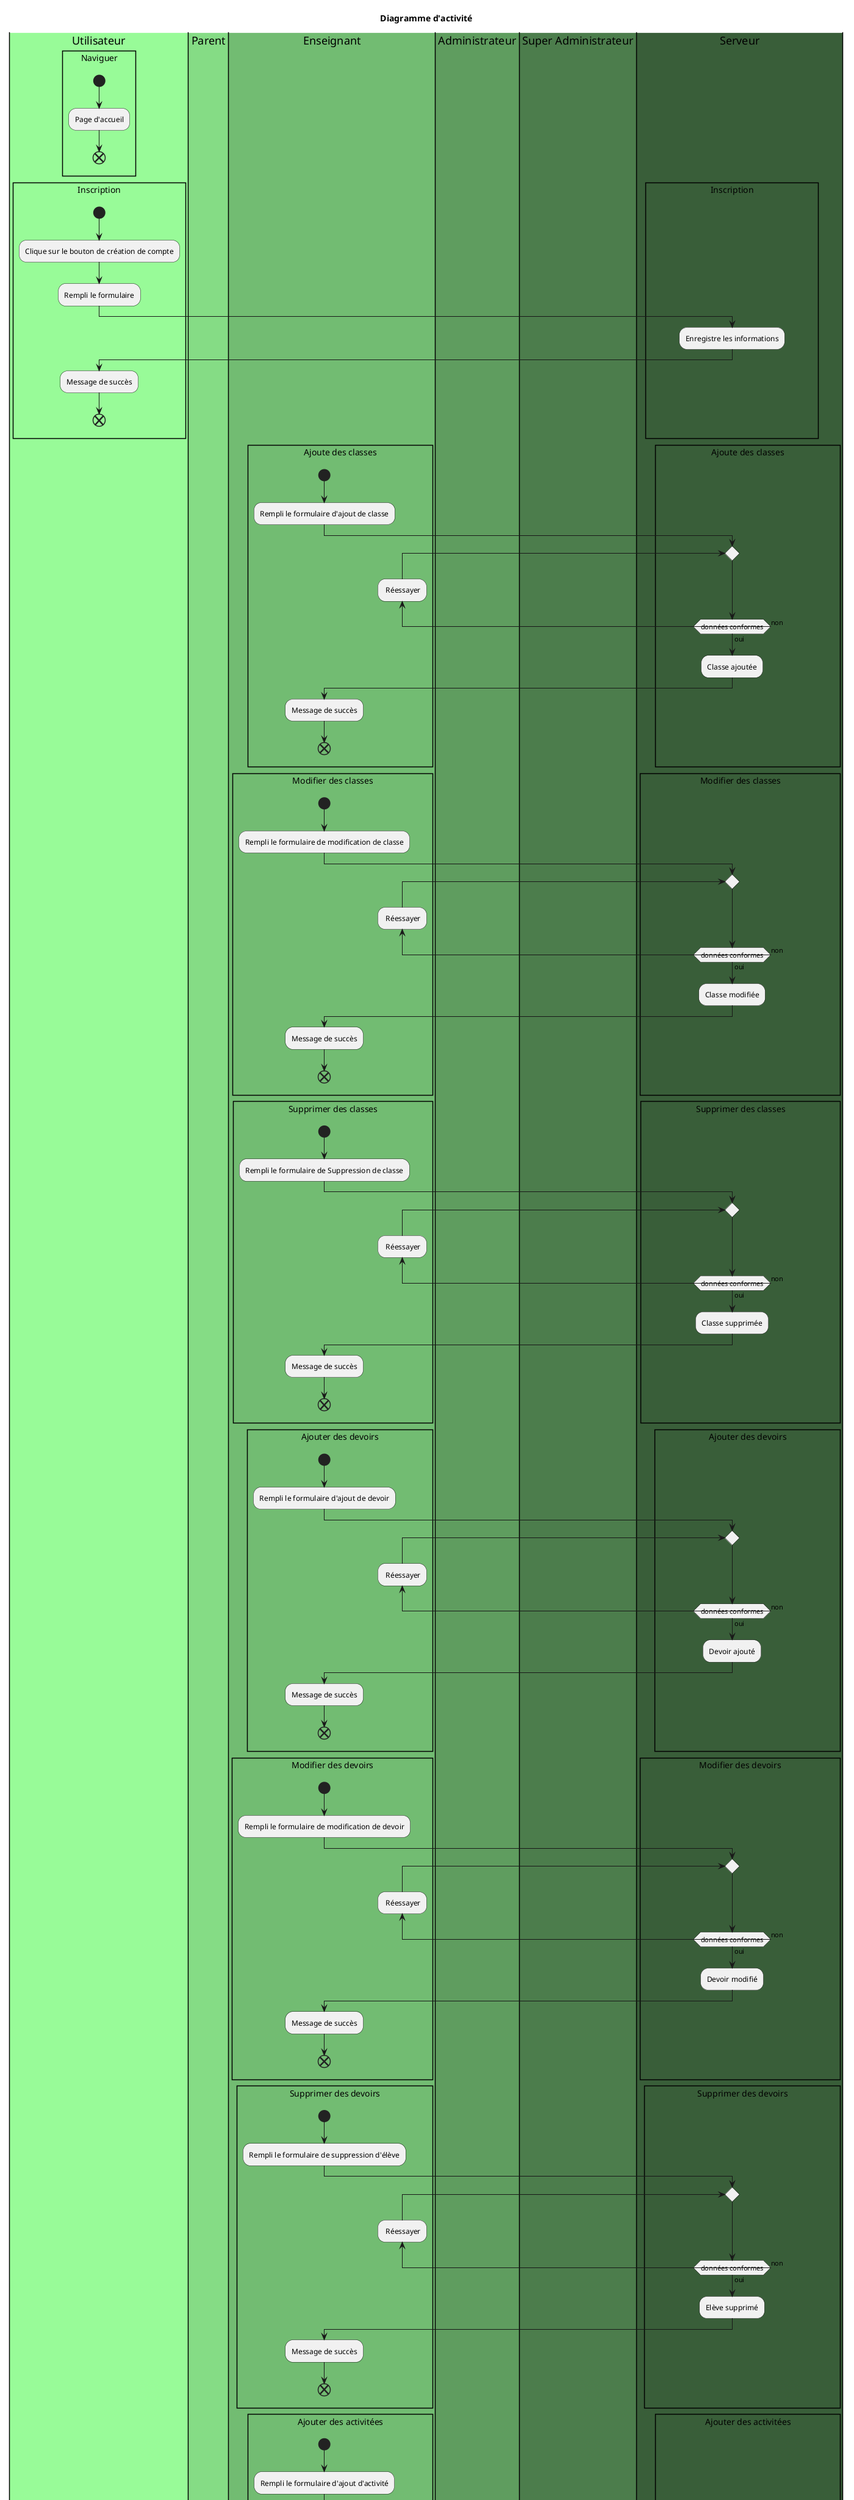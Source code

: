 @startuml Accueil
title "Diagramme d'activité"
|#98FB98|Utilisateur|
|#85DC85|Parent|
|#72BC72|Enseignant|
|#5F9D5F|Administrateur|
|#4C7D4C|Super Administrateur|
|#395E39|Serveur|

rectangle Naviguer {
    |Utilisateur|
    start
    :Page d'accueil;
    end
}

title "Diagramme d'activité"
rectangle Inscription{
    |Utilisateur|
    start
    :Clique sur le bouton de création de compte;
    :Rempli le formulaire;
    |Serveur|
    :Enregistre les informations;
    |Utilisateur|
    :Message de succès;
    end
}

title "Diagramme d'activité"
rectangle Ajoute des classes{
    |Enseignant|
    start
    :Rempli le formulaire d'ajout de classe;
    |Serveur|
    repeat
        |Enseignant|
        backward: Réessayer;
        |Serveur|
        repeatwhile (données conformes) is (non) not (oui)
        :Classe ajoutée;
        |Enseignant|
        :Message de succès;
        end
    }

    title "Diagramme d'activité"
    rectangle Modifier des classes {
        |Enseignant|
        start
        :Rempli le formulaire de modification de classe;
        |Serveur|
        repeat
            |Enseignant|
            backward: Réessayer;
            |Serveur|
            repeatwhile (données conformes) is (non) not (oui)
            :Classe modifiée;
            |Enseignant|
            :Message de succès;
            end
        }

        title "Diagramme d'activité"
        rectangle Supprimer des classes {
            |Enseignant|
            start
            :Rempli le formulaire de Suppression de classe;
            |Serveur|
            repeat
                |Enseignant|
                backward: Réessayer;
                |Serveur|
                repeatwhile (données conformes) is (non) not (oui)
                :Classe supprimée;
                |Enseignant|
                :Message de succès;
                end
            }

            title "Diagramme d'activité"
            rectangle Ajouter des devoirs {
                |Enseignant|
                start
                :Rempli le formulaire d'ajout de devoir;
                |Serveur|
                repeat
                    |Enseignant|
                    backward: Réessayer;
                    |Serveur|
                    repeatwhile (données conformes) is (non) not (oui)
                    :Devoir ajouté;
                    |Enseignant|
                    :Message de succès;
                    end
                }

                title "Diagramme d'activité"
                rectangle Modifier des devoirs {
                    |Enseignant|
                    start
                    :Rempli le formulaire de modification de devoir;
                    |Serveur|
                    repeat
                        |Enseignant|
                        backward: Réessayer;
                        |Serveur|
                        repeatwhile (données conformes) is (non) not (oui)
                        :Devoir modifié;
                        |Enseignant|
                        :Message de succès;
                        end
                    }

                    title "Diagramme d'activité"
                    rectangle Supprimer des devoirs {
                        |Enseignant|
                        start
                        :Rempli le formulaire de suppression d'élève;
                        |Serveur|
                        repeat
                            |Enseignant|
                            backward: Réessayer;
                            |Serveur|
                            repeatwhile (données conformes) is (non) not (oui)
                            :Elève supprimé;
                            |Enseignant|
                            :Message de succès;
                            end
                        }

                        rectangle Ajouter des activitées {
                            |Enseignant|
                            start
                            :Rempli le formulaire d'ajout d'activité;
                            |Serveur|
                            repeat
                                |Enseignant|
                                backward: Réessayer;
                                |Serveur|
                                repeatwhile (données conformes) is (non) not (oui)
                                :Devoir ajouté;
                                |Enseignant|
                                :Message de succès;
                                end
                            }


                            title "Diagramme d'activité"
                            rectangle Modifier des activitées {
                                |Enseignant|
                                start
                                :Rempli le formulaire de modification d'activité;
                                |Serveur|
                                repeat
                                    |Enseignant|
                                    backward: Réessayer;
                                    |Serveur|
                                    repeatwhile (données conformes) is (non) not (oui)
                                    :Devoir modifié;
                                    |Enseignant|
                                    :Message de succès;
                                    end
                                }


                                title "Diagramme d'activité"
                                rectangle Supprimer des activitées {
                                    |Enseignant|
                                    start
                                    :Rempli le formulaire de suppression d'activité;
                                    |Serveur|
                                    repeat
                                        |Enseignant|
                                        backward: Réessayer;
                                        |Serveur|
                                        repeatwhile (données conformes) is (non) not (oui)
                                        :Elève supprimé;
                                        |Enseignant|
                                        :Message de succès;
                                        end
                                    }
                                    @enduml